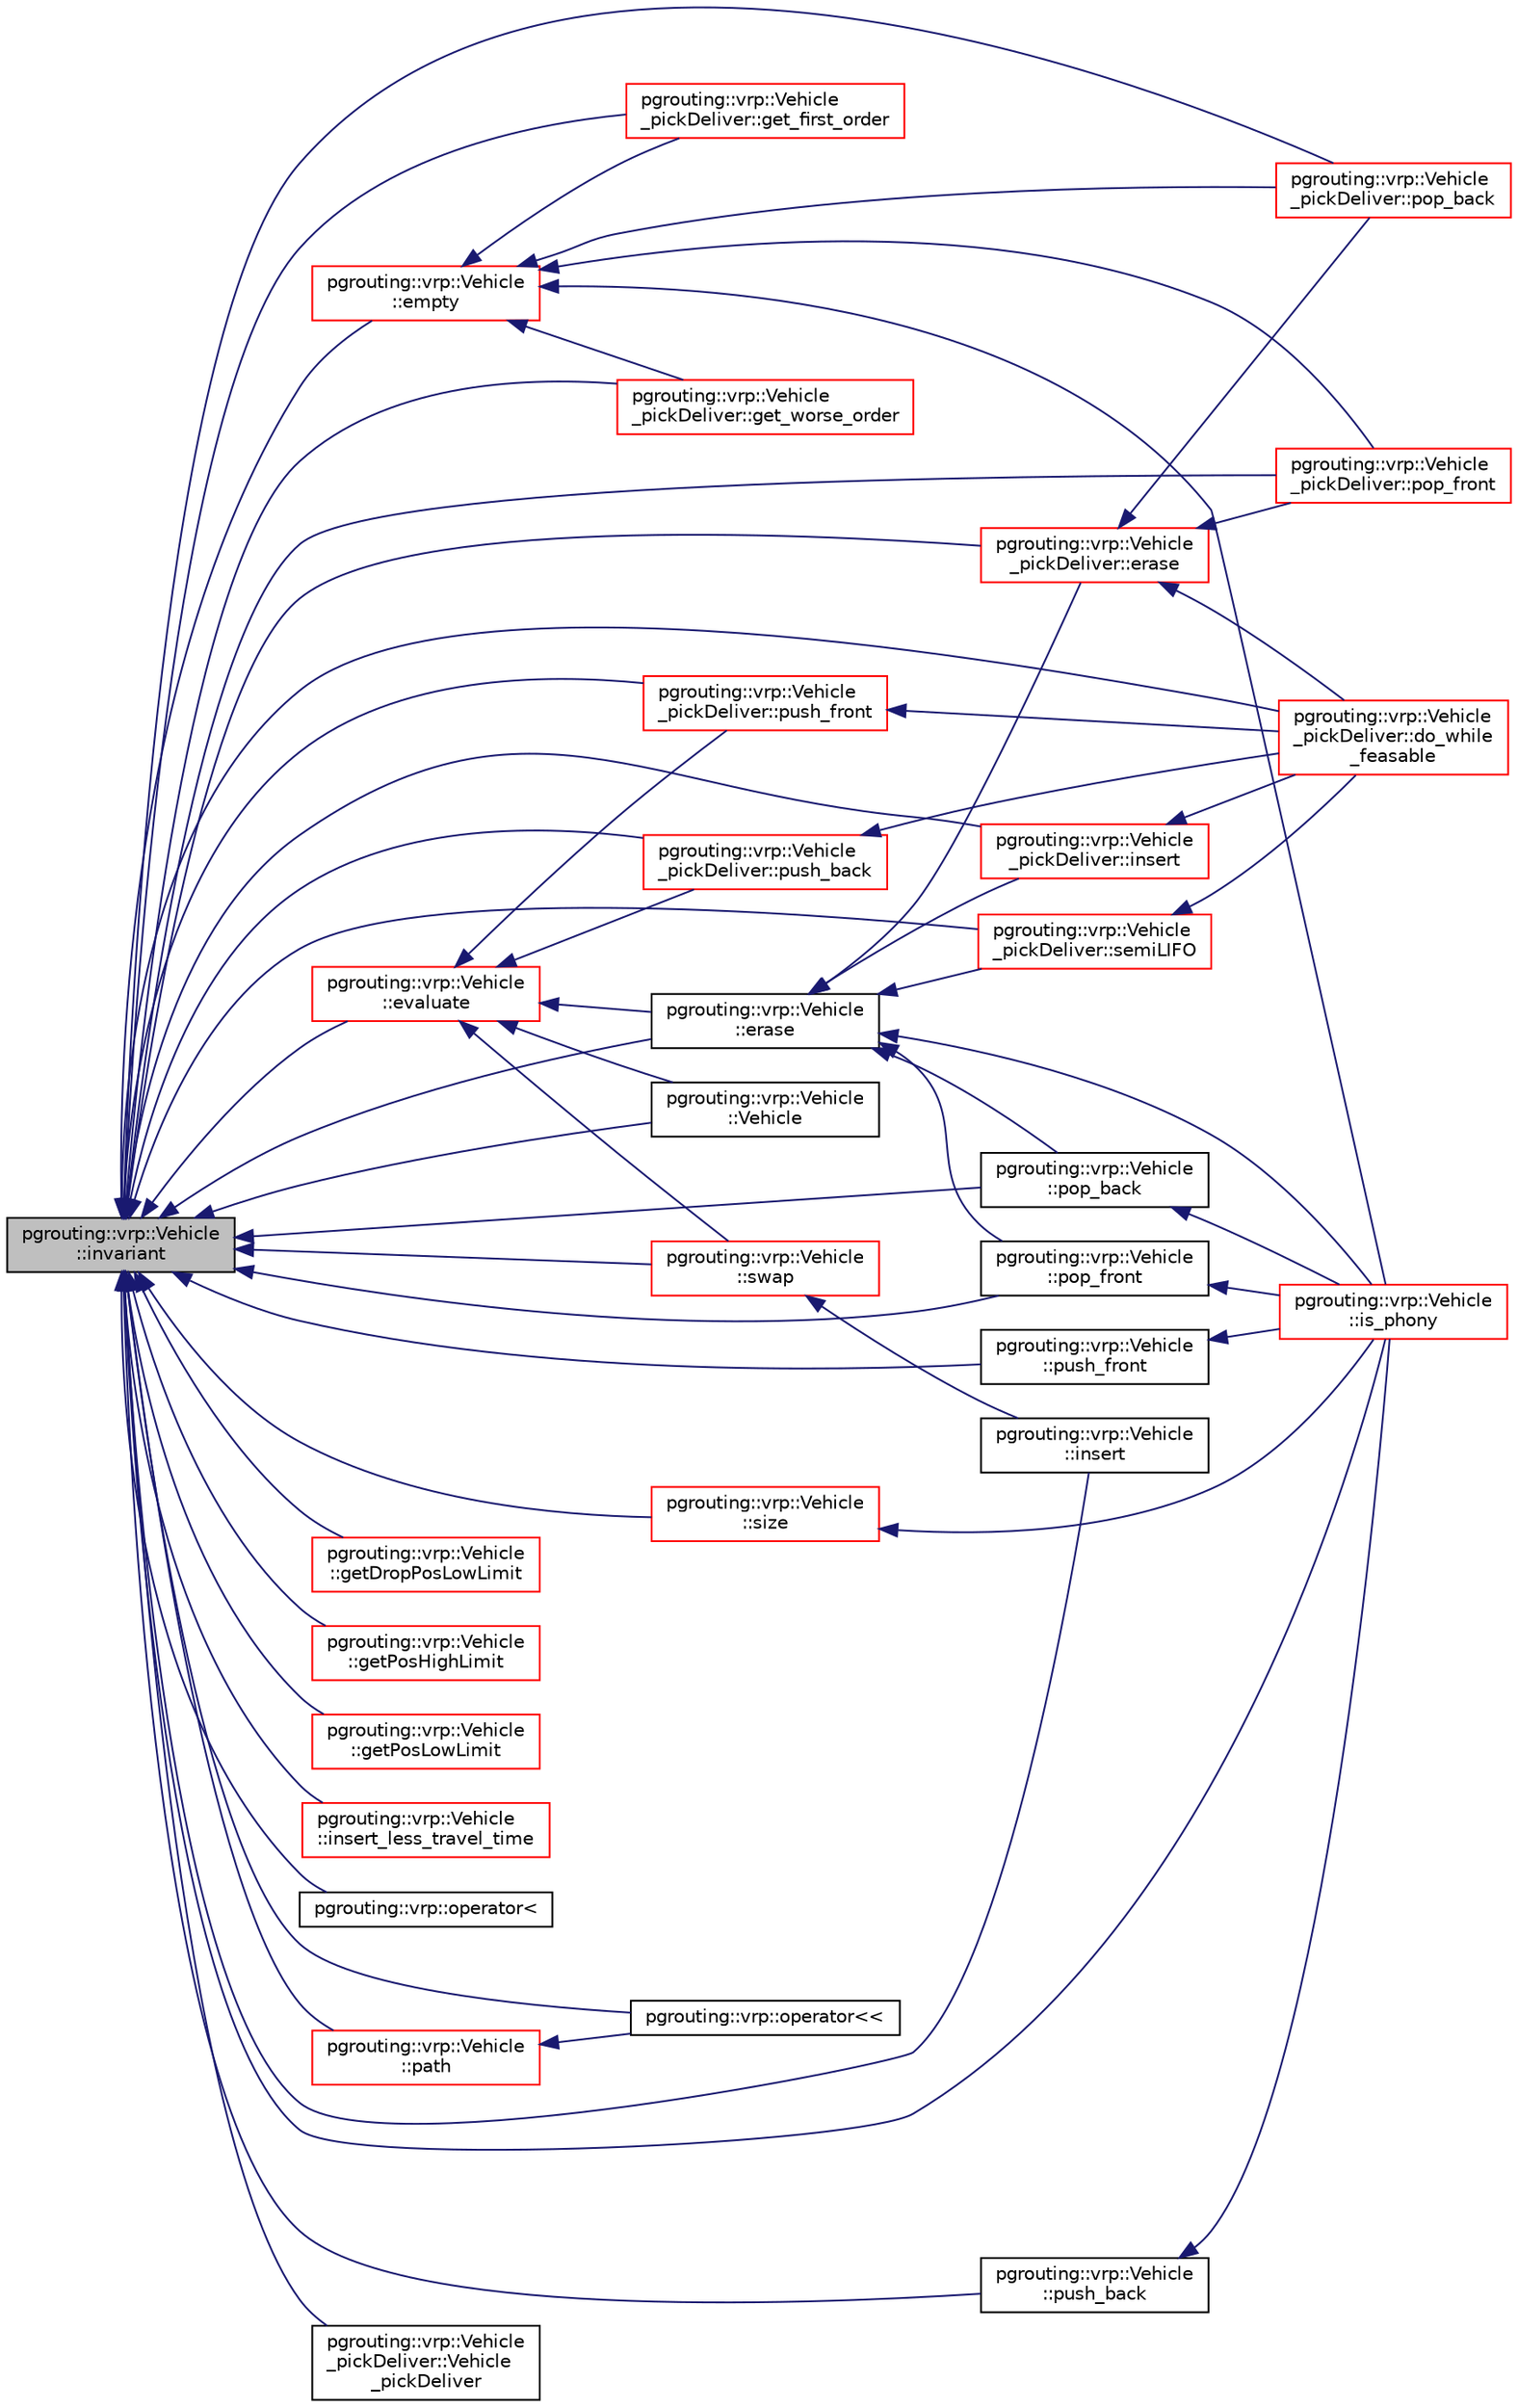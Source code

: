 digraph "pgrouting::vrp::Vehicle::invariant"
{
  edge [fontname="Helvetica",fontsize="10",labelfontname="Helvetica",labelfontsize="10"];
  node [fontname="Helvetica",fontsize="10",shape=record];
  rankdir="LR";
  Node697 [label="pgrouting::vrp::Vehicle\l::invariant",height=0.2,width=0.4,color="black", fillcolor="grey75", style="filled", fontcolor="black"];
  Node697 -> Node698 [dir="back",color="midnightblue",fontsize="10",style="solid",fontname="Helvetica"];
  Node698 [label="pgrouting::vrp::Vehicle\l_pickDeliver::do_while\l_feasable",height=0.2,width=0.4,color="red", fillcolor="white", style="filled",URL="$classpgrouting_1_1vrp_1_1Vehicle__pickDeliver.html#aedf5f30b753fed6af792b114ec804636"];
  Node697 -> Node710 [dir="back",color="midnightblue",fontsize="10",style="solid",fontname="Helvetica"];
  Node710 [label="pgrouting::vrp::Vehicle\l::empty",height=0.2,width=0.4,color="red", fillcolor="white", style="filled",URL="$classpgrouting_1_1vrp_1_1Vehicle.html#a65bf4bc2763295f93cfed232690c4e6c",tooltip="return true when no nodes are in the truck "];
  Node710 -> Node711 [dir="back",color="midnightblue",fontsize="10",style="solid",fontname="Helvetica"];
  Node711 [label="pgrouting::vrp::Vehicle\l_pickDeliver::get_first_order",height=0.2,width=0.4,color="red", fillcolor="white", style="filled",URL="$classpgrouting_1_1vrp_1_1Vehicle__pickDeliver.html#a9dd0efadc2c3f02a19c320b3cb7d6814"];
  Node710 -> Node712 [dir="back",color="midnightblue",fontsize="10",style="solid",fontname="Helvetica"];
  Node712 [label="pgrouting::vrp::Vehicle\l_pickDeliver::get_worse_order",height=0.2,width=0.4,color="red", fillcolor="white", style="filled",URL="$classpgrouting_1_1vrp_1_1Vehicle__pickDeliver.html#ae986b7aeb637a21092142846e6c99799"];
  Node710 -> Node713 [dir="back",color="midnightblue",fontsize="10",style="solid",fontname="Helvetica"];
  Node713 [label="pgrouting::vrp::Vehicle\l::is_phony",height=0.2,width=0.4,color="red", fillcolor="white", style="filled",URL="$classpgrouting_1_1vrp_1_1Vehicle.html#a7b949a1e2f1c3cc36648c6224e9c8083"];
  Node710 -> Node715 [dir="back",color="midnightblue",fontsize="10",style="solid",fontname="Helvetica"];
  Node715 [label="pgrouting::vrp::Vehicle\l_pickDeliver::pop_back",height=0.2,width=0.4,color="red", fillcolor="white", style="filled",URL="$classpgrouting_1_1vrp_1_1Vehicle__pickDeliver.html#a1cc938f784f87e65647aa90e3f9946a2",tooltip="The order that is picked last is removed. "];
  Node710 -> Node716 [dir="back",color="midnightblue",fontsize="10",style="solid",fontname="Helvetica"];
  Node716 [label="pgrouting::vrp::Vehicle\l_pickDeliver::pop_front",height=0.2,width=0.4,color="red", fillcolor="white", style="filled",URL="$classpgrouting_1_1vrp_1_1Vehicle__pickDeliver.html#acaadbc4ac95ca48c7151fe4631fbe259"];
  Node697 -> Node717 [dir="back",color="midnightblue",fontsize="10",style="solid",fontname="Helvetica"];
  Node717 [label="pgrouting::vrp::Vehicle\l_pickDeliver::erase",height=0.2,width=0.4,color="red", fillcolor="white", style="filled",URL="$classpgrouting_1_1vrp_1_1Vehicle__pickDeliver.html#a3824b3c3af974687c0bdcc9aab615350"];
  Node717 -> Node698 [dir="back",color="midnightblue",fontsize="10",style="solid",fontname="Helvetica"];
  Node717 -> Node715 [dir="back",color="midnightblue",fontsize="10",style="solid",fontname="Helvetica"];
  Node717 -> Node716 [dir="back",color="midnightblue",fontsize="10",style="solid",fontname="Helvetica"];
  Node697 -> Node719 [dir="back",color="midnightblue",fontsize="10",style="solid",fontname="Helvetica"];
  Node719 [label="pgrouting::vrp::Vehicle\l::erase",height=0.2,width=0.4,color="black", fillcolor="white", style="filled",URL="$classpgrouting_1_1vrp_1_1Vehicle.html#ad1920dd6aed04b9381b9b2ec78dddc47",tooltip="Erase node.id() "];
  Node719 -> Node717 [dir="back",color="midnightblue",fontsize="10",style="solid",fontname="Helvetica"];
  Node719 -> Node720 [dir="back",color="midnightblue",fontsize="10",style="solid",fontname="Helvetica"];
  Node720 [label="pgrouting::vrp::Vehicle\l_pickDeliver::insert",height=0.2,width=0.4,color="red", fillcolor="white", style="filled",URL="$classpgrouting_1_1vrp_1_1Vehicle__pickDeliver.html#ae10bef610549433ababadd20411a5e84",tooltip="Inserts an order. "];
  Node720 -> Node698 [dir="back",color="midnightblue",fontsize="10",style="solid",fontname="Helvetica"];
  Node719 -> Node713 [dir="back",color="midnightblue",fontsize="10",style="solid",fontname="Helvetica"];
  Node719 -> Node723 [dir="back",color="midnightblue",fontsize="10",style="solid",fontname="Helvetica"];
  Node723 [label="pgrouting::vrp::Vehicle\l::pop_back",height=0.2,width=0.4,color="black", fillcolor="white", style="filled",URL="$classpgrouting_1_1vrp_1_1Vehicle.html#aac46d18126e93540a1d7321281a1fc02",tooltip="Evaluated: pop_back a node to the path. "];
  Node723 -> Node713 [dir="back",color="midnightblue",fontsize="10",style="solid",fontname="Helvetica"];
  Node719 -> Node724 [dir="back",color="midnightblue",fontsize="10",style="solid",fontname="Helvetica"];
  Node724 [label="pgrouting::vrp::Vehicle\l::pop_front",height=0.2,width=0.4,color="black", fillcolor="white", style="filled",URL="$classpgrouting_1_1vrp_1_1Vehicle.html#aa7d6e872a8ac0e52f899827a52b6ffcc",tooltip="Evaluated: pop_front a node to the path. "];
  Node724 -> Node713 [dir="back",color="midnightblue",fontsize="10",style="solid",fontname="Helvetica"];
  Node719 -> Node725 [dir="back",color="midnightblue",fontsize="10",style="solid",fontname="Helvetica"];
  Node725 [label="pgrouting::vrp::Vehicle\l_pickDeliver::semiLIFO",height=0.2,width=0.4,color="red", fillcolor="white", style="filled",URL="$classpgrouting_1_1vrp_1_1Vehicle__pickDeliver.html#a59a88f45361f562c3c7b2391539de7b0",tooltip="Inserts an order In semi-Lifo order. "];
  Node725 -> Node698 [dir="back",color="midnightblue",fontsize="10",style="solid",fontname="Helvetica"];
  Node697 -> Node726 [dir="back",color="midnightblue",fontsize="10",style="solid",fontname="Helvetica"];
  Node726 [label="pgrouting::vrp::Vehicle\l::evaluate",height=0.2,width=0.4,color="red", fillcolor="white", style="filled",URL="$classpgrouting_1_1vrp_1_1Vehicle.html#aeec21aba283e23f4bf2a355f4f7c2764",tooltip="@ { "];
  Node726 -> Node719 [dir="back",color="midnightblue",fontsize="10",style="solid",fontname="Helvetica"];
  Node726 -> Node734 [dir="back",color="midnightblue",fontsize="10",style="solid",fontname="Helvetica"];
  Node734 [label="pgrouting::vrp::Vehicle\l_pickDeliver::push_back",height=0.2,width=0.4,color="red", fillcolor="white", style="filled",URL="$classpgrouting_1_1vrp_1_1Vehicle__pickDeliver.html#aa894fd15242682756ea30cc1bbd6aa42",tooltip="puts an order at the end of the truck "];
  Node734 -> Node698 [dir="back",color="midnightblue",fontsize="10",style="solid",fontname="Helvetica"];
  Node726 -> Node735 [dir="back",color="midnightblue",fontsize="10",style="solid",fontname="Helvetica"];
  Node735 [label="pgrouting::vrp::Vehicle\l_pickDeliver::push_front",height=0.2,width=0.4,color="red", fillcolor="white", style="filled",URL="$classpgrouting_1_1vrp_1_1Vehicle__pickDeliver.html#a34330126d1614d29dff7fc48a6a43f69",tooltip="Puts an order at the end front of the truck. "];
  Node735 -> Node698 [dir="back",color="midnightblue",fontsize="10",style="solid",fontname="Helvetica"];
  Node726 -> Node736 [dir="back",color="midnightblue",fontsize="10",style="solid",fontname="Helvetica"];
  Node736 [label="pgrouting::vrp::Vehicle\l::swap",height=0.2,width=0.4,color="red", fillcolor="white", style="filled",URL="$classpgrouting_1_1vrp_1_1Vehicle.html#a0d79d716f770c845cfb2e811688fc350",tooltip="Swap two nodes in the path. "];
  Node736 -> Node730 [dir="back",color="midnightblue",fontsize="10",style="solid",fontname="Helvetica"];
  Node730 [label="pgrouting::vrp::Vehicle\l::insert",height=0.2,width=0.4,color="black", fillcolor="white", style="filled",URL="$classpgrouting_1_1vrp_1_1Vehicle.html#aa22d65f920e996e3497bff86876b181f",tooltip="Insert node in best position of the position_limits. "];
  Node726 -> Node728 [dir="back",color="midnightblue",fontsize="10",style="solid",fontname="Helvetica"];
  Node728 [label="pgrouting::vrp::Vehicle\l::Vehicle",height=0.2,width=0.4,color="black", fillcolor="white", style="filled",URL="$classpgrouting_1_1vrp_1_1Vehicle.html#a163d32b8d5c8e0444e4fa432b680a784"];
  Node697 -> Node711 [dir="back",color="midnightblue",fontsize="10",style="solid",fontname="Helvetica"];
  Node697 -> Node712 [dir="back",color="midnightblue",fontsize="10",style="solid",fontname="Helvetica"];
  Node697 -> Node737 [dir="back",color="midnightblue",fontsize="10",style="solid",fontname="Helvetica"];
  Node737 [label="pgrouting::vrp::Vehicle\l::getDropPosLowLimit",height=0.2,width=0.4,color="red", fillcolor="white", style="filled",URL="$classpgrouting_1_1vrp_1_1Vehicle.html#ab104b6751a28c954bdbf0c8b16793cd5"];
  Node697 -> Node739 [dir="back",color="midnightblue",fontsize="10",style="solid",fontname="Helvetica"];
  Node739 [label="pgrouting::vrp::Vehicle\l::getPosHighLimit",height=0.2,width=0.4,color="red", fillcolor="white", style="filled",URL="$classpgrouting_1_1vrp_1_1Vehicle.html#a50ba2513d8130e34f95a6a1d98253767"];
  Node697 -> Node741 [dir="back",color="midnightblue",fontsize="10",style="solid",fontname="Helvetica"];
  Node741 [label="pgrouting::vrp::Vehicle\l::getPosLowLimit",height=0.2,width=0.4,color="red", fillcolor="white", style="filled",URL="$classpgrouting_1_1vrp_1_1Vehicle.html#ac7cf6a7621be6ee67169364d63850dbf"];
  Node697 -> Node730 [dir="back",color="midnightblue",fontsize="10",style="solid",fontname="Helvetica"];
  Node697 -> Node720 [dir="back",color="midnightblue",fontsize="10",style="solid",fontname="Helvetica"];
  Node697 -> Node731 [dir="back",color="midnightblue",fontsize="10",style="solid",fontname="Helvetica"];
  Node731 [label="pgrouting::vrp::Vehicle\l::insert_less_travel_time",height=0.2,width=0.4,color="red", fillcolor="white", style="filled",URL="$classpgrouting_1_1vrp_1_1Vehicle.html#a43b1afad2e0d74af5b5d79dbd6829446"];
  Node697 -> Node713 [dir="back",color="midnightblue",fontsize="10",style="solid",fontname="Helvetica"];
  Node697 -> Node742 [dir="back",color="midnightblue",fontsize="10",style="solid",fontname="Helvetica"];
  Node742 [label="pgrouting::vrp::operator\<",height=0.2,width=0.4,color="black", fillcolor="white", style="filled",URL="$namespacepgrouting_1_1vrp.html#a28fd3a2b43a9cae6eec071ef5b0ab35d"];
  Node697 -> Node743 [dir="back",color="midnightblue",fontsize="10",style="solid",fontname="Helvetica"];
  Node743 [label="pgrouting::vrp::operator\<\<",height=0.2,width=0.4,color="black", fillcolor="white", style="filled",URL="$namespacepgrouting_1_1vrp.html#ad52d4d4bcd5667c19bd9c78f72dde8c7"];
  Node697 -> Node744 [dir="back",color="midnightblue",fontsize="10",style="solid",fontname="Helvetica"];
  Node744 [label="pgrouting::vrp::Vehicle\l::path",height=0.2,width=0.4,color="red", fillcolor="white", style="filled",URL="$classpgrouting_1_1vrp_1_1Vehicle.html#aba2e41f35832f29bb570c070ee6b8fab",tooltip="@ { "];
  Node744 -> Node743 [dir="back",color="midnightblue",fontsize="10",style="solid",fontname="Helvetica"];
  Node697 -> Node723 [dir="back",color="midnightblue",fontsize="10",style="solid",fontname="Helvetica"];
  Node697 -> Node715 [dir="back",color="midnightblue",fontsize="10",style="solid",fontname="Helvetica"];
  Node697 -> Node724 [dir="back",color="midnightblue",fontsize="10",style="solid",fontname="Helvetica"];
  Node697 -> Node716 [dir="back",color="midnightblue",fontsize="10",style="solid",fontname="Helvetica"];
  Node697 -> Node734 [dir="back",color="midnightblue",fontsize="10",style="solid",fontname="Helvetica"];
  Node697 -> Node732 [dir="back",color="midnightblue",fontsize="10",style="solid",fontname="Helvetica"];
  Node732 [label="pgrouting::vrp::Vehicle\l::push_back",height=0.2,width=0.4,color="black", fillcolor="white", style="filled",URL="$classpgrouting_1_1vrp_1_1Vehicle.html#a6608a42ff54a288e2e1b3bed58c8bcaa",tooltip="Evaluated: push_back a node to the path. "];
  Node732 -> Node713 [dir="back",color="midnightblue",fontsize="10",style="solid",fontname="Helvetica"];
  Node697 -> Node735 [dir="back",color="midnightblue",fontsize="10",style="solid",fontname="Helvetica"];
  Node697 -> Node733 [dir="back",color="midnightblue",fontsize="10",style="solid",fontname="Helvetica"];
  Node733 [label="pgrouting::vrp::Vehicle\l::push_front",height=0.2,width=0.4,color="black", fillcolor="white", style="filled",URL="$classpgrouting_1_1vrp_1_1Vehicle.html#a95ca8e3803a63ecfeed064a250796594",tooltip="Evaluated: push_back a node to the path. "];
  Node733 -> Node713 [dir="back",color="midnightblue",fontsize="10",style="solid",fontname="Helvetica"];
  Node697 -> Node725 [dir="back",color="midnightblue",fontsize="10",style="solid",fontname="Helvetica"];
  Node697 -> Node745 [dir="back",color="midnightblue",fontsize="10",style="solid",fontname="Helvetica"];
  Node745 [label="pgrouting::vrp::Vehicle\l::size",height=0.2,width=0.4,color="red", fillcolor="white", style="filled",URL="$classpgrouting_1_1vrp_1_1Vehicle.html#a376fb8b05e902c3b703c04b9a15bffb5",tooltip="return number of nodes in the truck "];
  Node745 -> Node713 [dir="back",color="midnightblue",fontsize="10",style="solid",fontname="Helvetica"];
  Node697 -> Node736 [dir="back",color="midnightblue",fontsize="10",style="solid",fontname="Helvetica"];
  Node697 -> Node728 [dir="back",color="midnightblue",fontsize="10",style="solid",fontname="Helvetica"];
  Node697 -> Node746 [dir="back",color="midnightblue",fontsize="10",style="solid",fontname="Helvetica"];
  Node746 [label="pgrouting::vrp::Vehicle\l_pickDeliver::Vehicle\l_pickDeliver",height=0.2,width=0.4,color="black", fillcolor="white", style="filled",URL="$classpgrouting_1_1vrp_1_1Vehicle__pickDeliver.html#a2238dbc1013a9d57b52b84bc0a243d8f"];
}
